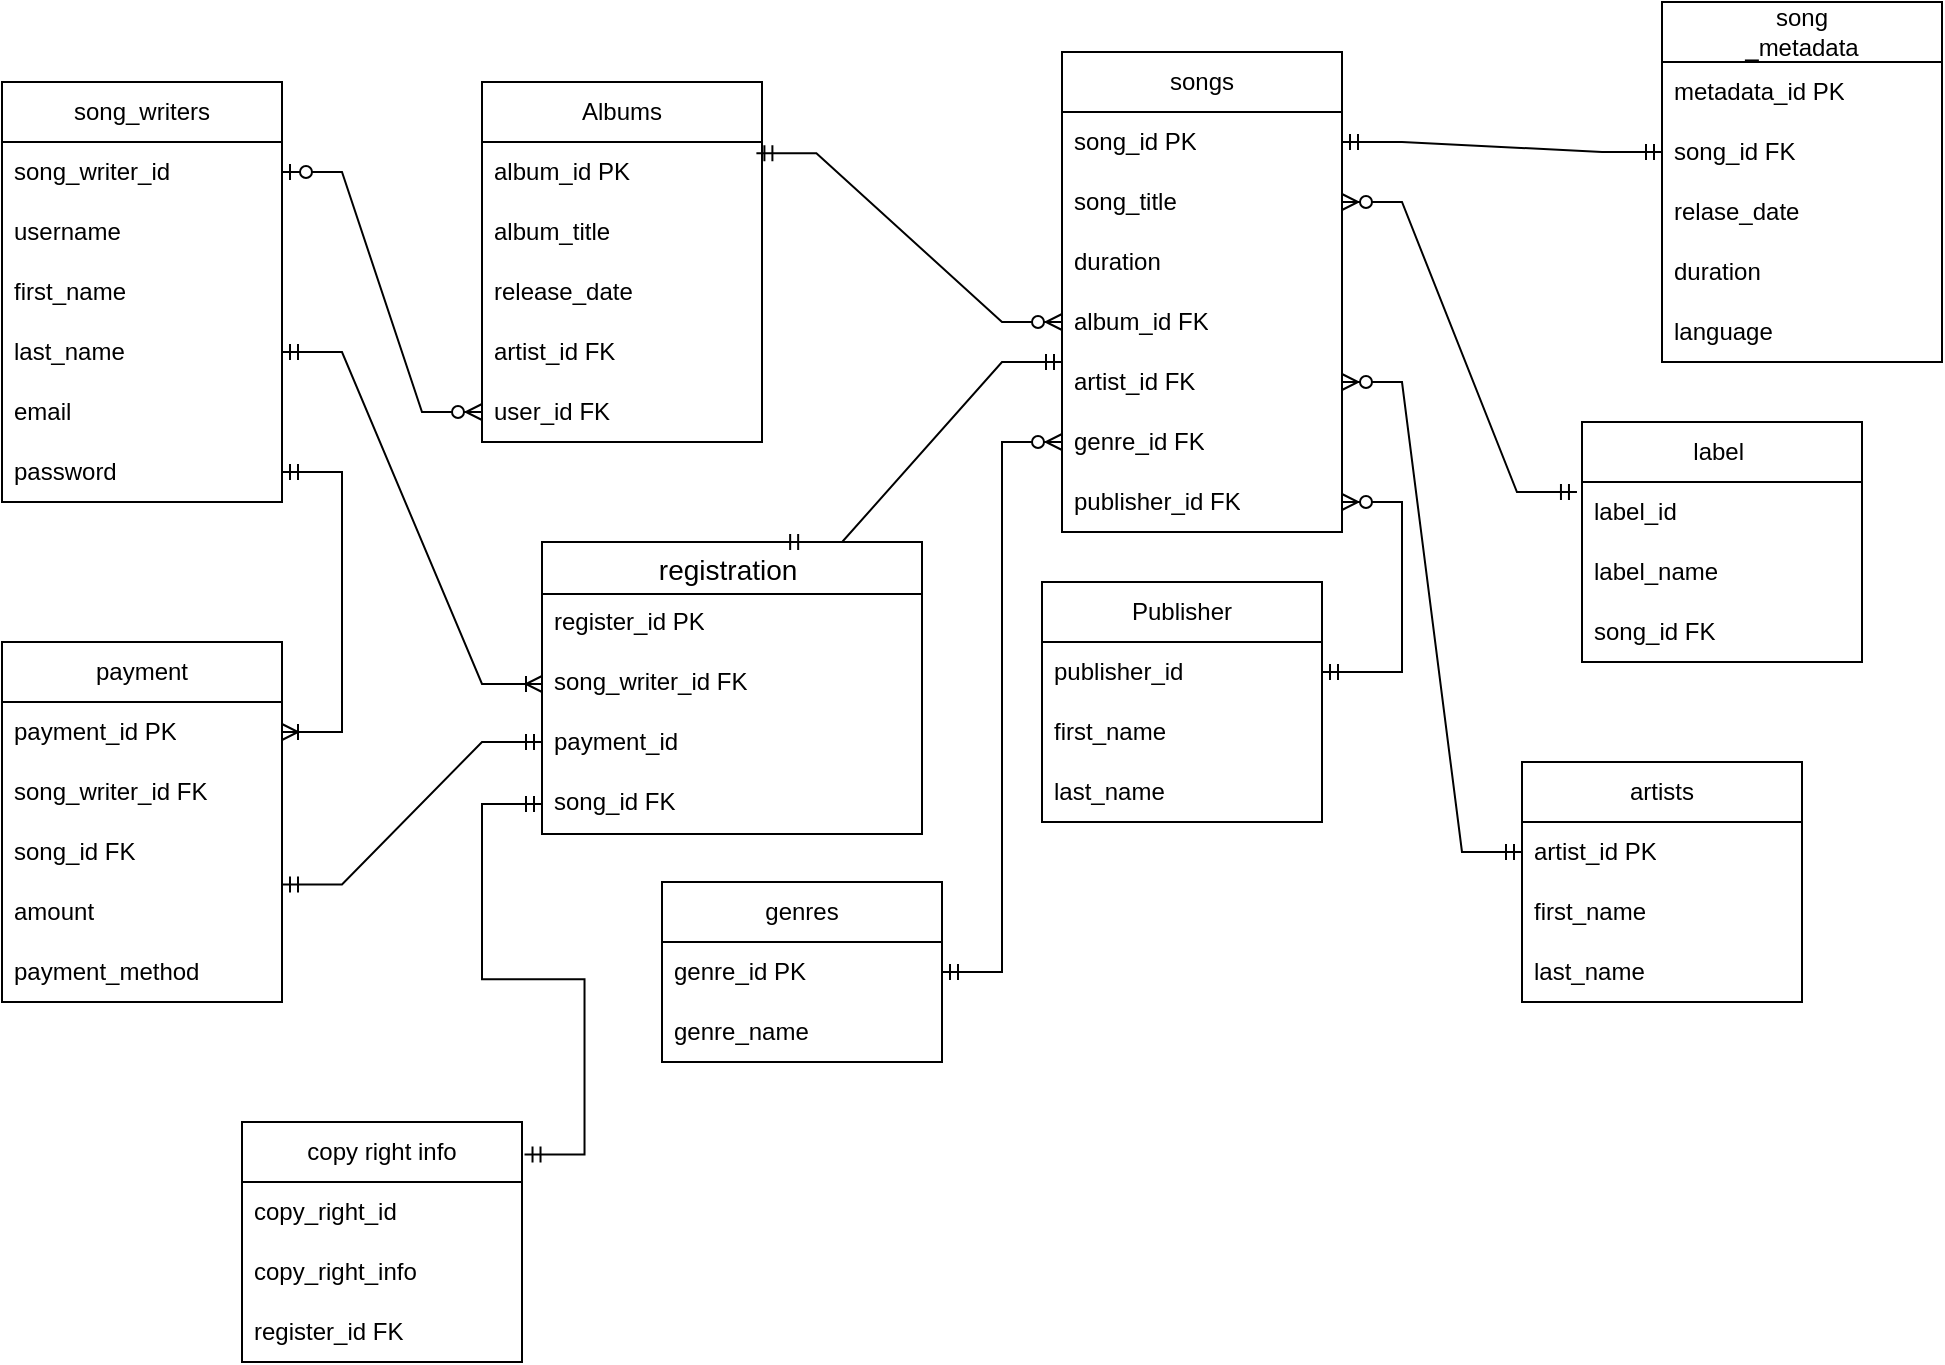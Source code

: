 <mxfile version="24.0.7" type="device">
  <diagram name="Page-1" id="Uv8rtRLwI6DBhu4xJGs0">
    <mxGraphModel dx="1100" dy="585" grid="1" gridSize="10" guides="1" tooltips="1" connect="1" arrows="1" fold="1" page="1" pageScale="1" pageWidth="1200" pageHeight="1600" math="0" shadow="0">
      <root>
        <mxCell id="0" />
        <mxCell id="1" parent="0" />
        <mxCell id="s11LL-Ssqb0skLR5ZeNY-1" value="song_writers" style="swimlane;fontStyle=0;childLayout=stackLayout;horizontal=1;startSize=30;horizontalStack=0;resizeParent=1;resizeParentMax=0;resizeLast=0;collapsible=1;marginBottom=0;whiteSpace=wrap;html=1;" parent="1" vertex="1">
          <mxGeometry x="90" y="60" width="140" height="210" as="geometry" />
        </mxCell>
        <mxCell id="s11LL-Ssqb0skLR5ZeNY-2" value="song_writer_id" style="text;strokeColor=none;fillColor=none;align=left;verticalAlign=middle;spacingLeft=4;spacingRight=4;overflow=hidden;points=[[0,0.5],[1,0.5]];portConstraint=eastwest;rotatable=0;whiteSpace=wrap;html=1;" parent="s11LL-Ssqb0skLR5ZeNY-1" vertex="1">
          <mxGeometry y="30" width="140" height="30" as="geometry" />
        </mxCell>
        <mxCell id="s11LL-Ssqb0skLR5ZeNY-3" value="username" style="text;strokeColor=none;fillColor=none;align=left;verticalAlign=middle;spacingLeft=4;spacingRight=4;overflow=hidden;points=[[0,0.5],[1,0.5]];portConstraint=eastwest;rotatable=0;whiteSpace=wrap;html=1;" parent="s11LL-Ssqb0skLR5ZeNY-1" vertex="1">
          <mxGeometry y="60" width="140" height="30" as="geometry" />
        </mxCell>
        <mxCell id="s11LL-Ssqb0skLR5ZeNY-4" value="first_name" style="text;strokeColor=none;fillColor=none;align=left;verticalAlign=middle;spacingLeft=4;spacingRight=4;overflow=hidden;points=[[0,0.5],[1,0.5]];portConstraint=eastwest;rotatable=0;whiteSpace=wrap;html=1;imageHeight=24;" parent="s11LL-Ssqb0skLR5ZeNY-1" vertex="1">
          <mxGeometry y="90" width="140" height="30" as="geometry" />
        </mxCell>
        <mxCell id="kmV99l83lfblxgex9i0g-29" value="last_name" style="text;strokeColor=none;fillColor=none;align=left;verticalAlign=middle;spacingLeft=4;spacingRight=4;overflow=hidden;points=[[0,0.5],[1,0.5]];portConstraint=eastwest;rotatable=0;whiteSpace=wrap;html=1;imageHeight=24;" parent="s11LL-Ssqb0skLR5ZeNY-1" vertex="1">
          <mxGeometry y="120" width="140" height="30" as="geometry" />
        </mxCell>
        <mxCell id="kmV99l83lfblxgex9i0g-30" value="email" style="text;strokeColor=none;fillColor=none;align=left;verticalAlign=middle;spacingLeft=4;spacingRight=4;overflow=hidden;points=[[0,0.5],[1,0.5]];portConstraint=eastwest;rotatable=0;whiteSpace=wrap;html=1;imageHeight=24;" parent="s11LL-Ssqb0skLR5ZeNY-1" vertex="1">
          <mxGeometry y="150" width="140" height="30" as="geometry" />
        </mxCell>
        <mxCell id="kmV99l83lfblxgex9i0g-31" value="password" style="text;strokeColor=none;fillColor=none;align=left;verticalAlign=middle;spacingLeft=4;spacingRight=4;overflow=hidden;points=[[0,0.5],[1,0.5]];portConstraint=eastwest;rotatable=0;whiteSpace=wrap;html=1;imageHeight=24;" parent="s11LL-Ssqb0skLR5ZeNY-1" vertex="1">
          <mxGeometry y="180" width="140" height="30" as="geometry" />
        </mxCell>
        <mxCell id="s11LL-Ssqb0skLR5ZeNY-5" value="Albums" style="swimlane;fontStyle=0;childLayout=stackLayout;horizontal=1;startSize=30;horizontalStack=0;resizeParent=1;resizeParentMax=0;resizeLast=0;collapsible=1;marginBottom=0;whiteSpace=wrap;html=1;" parent="1" vertex="1">
          <mxGeometry x="330" y="60" width="140" height="180" as="geometry" />
        </mxCell>
        <mxCell id="s11LL-Ssqb0skLR5ZeNY-6" value="album_id PK" style="text;strokeColor=none;fillColor=none;align=left;verticalAlign=middle;spacingLeft=4;spacingRight=4;overflow=hidden;points=[[0,0.5],[1,0.5]];portConstraint=eastwest;rotatable=0;whiteSpace=wrap;html=1;" parent="s11LL-Ssqb0skLR5ZeNY-5" vertex="1">
          <mxGeometry y="30" width="140" height="30" as="geometry" />
        </mxCell>
        <mxCell id="s11LL-Ssqb0skLR5ZeNY-7" value="album_title" style="text;strokeColor=none;fillColor=none;align=left;verticalAlign=middle;spacingLeft=4;spacingRight=4;overflow=hidden;points=[[0,0.5],[1,0.5]];portConstraint=eastwest;rotatable=0;whiteSpace=wrap;html=1;" parent="s11LL-Ssqb0skLR5ZeNY-5" vertex="1">
          <mxGeometry y="60" width="140" height="30" as="geometry" />
        </mxCell>
        <mxCell id="s11LL-Ssqb0skLR5ZeNY-8" value="release_date" style="text;strokeColor=none;fillColor=none;align=left;verticalAlign=middle;spacingLeft=4;spacingRight=4;overflow=hidden;points=[[0,0.5],[1,0.5]];portConstraint=eastwest;rotatable=0;whiteSpace=wrap;html=1;" parent="s11LL-Ssqb0skLR5ZeNY-5" vertex="1">
          <mxGeometry y="90" width="140" height="30" as="geometry" />
        </mxCell>
        <mxCell id="kmV99l83lfblxgex9i0g-32" value="artist_id FK" style="text;strokeColor=none;fillColor=none;align=left;verticalAlign=middle;spacingLeft=4;spacingRight=4;overflow=hidden;points=[[0,0.5],[1,0.5]];portConstraint=eastwest;rotatable=0;whiteSpace=wrap;html=1;" parent="s11LL-Ssqb0skLR5ZeNY-5" vertex="1">
          <mxGeometry y="120" width="140" height="30" as="geometry" />
        </mxCell>
        <mxCell id="QXSgPwCXqMFNMHp9d2ud-1" value="user_id FK" style="text;strokeColor=none;fillColor=none;align=left;verticalAlign=middle;spacingLeft=4;spacingRight=4;overflow=hidden;points=[[0,0.5],[1,0.5]];portConstraint=eastwest;rotatable=0;whiteSpace=wrap;html=1;" vertex="1" parent="s11LL-Ssqb0skLR5ZeNY-5">
          <mxGeometry y="150" width="140" height="30" as="geometry" />
        </mxCell>
        <mxCell id="s11LL-Ssqb0skLR5ZeNY-9" value="songs" style="swimlane;fontStyle=0;childLayout=stackLayout;horizontal=1;startSize=30;horizontalStack=0;resizeParent=1;resizeParentMax=0;resizeLast=0;collapsible=1;marginBottom=0;whiteSpace=wrap;html=1;" parent="1" vertex="1">
          <mxGeometry x="620" y="45" width="140" height="240" as="geometry" />
        </mxCell>
        <mxCell id="s11LL-Ssqb0skLR5ZeNY-10" value="song_id PK" style="text;strokeColor=none;fillColor=none;align=left;verticalAlign=middle;spacingLeft=4;spacingRight=4;overflow=hidden;points=[[0,0.5],[1,0.5]];portConstraint=eastwest;rotatable=0;whiteSpace=wrap;html=1;" parent="s11LL-Ssqb0skLR5ZeNY-9" vertex="1">
          <mxGeometry y="30" width="140" height="30" as="geometry" />
        </mxCell>
        <mxCell id="s11LL-Ssqb0skLR5ZeNY-11" value="song_title" style="text;strokeColor=none;fillColor=none;align=left;verticalAlign=middle;spacingLeft=4;spacingRight=4;overflow=hidden;points=[[0,0.5],[1,0.5]];portConstraint=eastwest;rotatable=0;whiteSpace=wrap;html=1;" parent="s11LL-Ssqb0skLR5ZeNY-9" vertex="1">
          <mxGeometry y="60" width="140" height="30" as="geometry" />
        </mxCell>
        <mxCell id="s11LL-Ssqb0skLR5ZeNY-12" value="duration" style="text;strokeColor=none;fillColor=none;align=left;verticalAlign=middle;spacingLeft=4;spacingRight=4;overflow=hidden;points=[[0,0.5],[1,0.5]];portConstraint=eastwest;rotatable=0;whiteSpace=wrap;html=1;" parent="s11LL-Ssqb0skLR5ZeNY-9" vertex="1">
          <mxGeometry y="90" width="140" height="30" as="geometry" />
        </mxCell>
        <mxCell id="kmV99l83lfblxgex9i0g-34" value="album_id FK" style="text;strokeColor=none;fillColor=none;align=left;verticalAlign=middle;spacingLeft=4;spacingRight=4;overflow=hidden;points=[[0,0.5],[1,0.5]];portConstraint=eastwest;rotatable=0;whiteSpace=wrap;html=1;" parent="s11LL-Ssqb0skLR5ZeNY-9" vertex="1">
          <mxGeometry y="120" width="140" height="30" as="geometry" />
        </mxCell>
        <mxCell id="kmV99l83lfblxgex9i0g-35" value="artist_id FK" style="text;strokeColor=none;fillColor=none;align=left;verticalAlign=middle;spacingLeft=4;spacingRight=4;overflow=hidden;points=[[0,0.5],[1,0.5]];portConstraint=eastwest;rotatable=0;whiteSpace=wrap;html=1;" parent="s11LL-Ssqb0skLR5ZeNY-9" vertex="1">
          <mxGeometry y="150" width="140" height="30" as="geometry" />
        </mxCell>
        <mxCell id="kmV99l83lfblxgex9i0g-40" value="genre_id FK" style="text;strokeColor=none;fillColor=none;align=left;verticalAlign=middle;spacingLeft=4;spacingRight=4;overflow=hidden;points=[[0,0.5],[1,0.5]];portConstraint=eastwest;rotatable=0;whiteSpace=wrap;html=1;" parent="s11LL-Ssqb0skLR5ZeNY-9" vertex="1">
          <mxGeometry y="180" width="140" height="30" as="geometry" />
        </mxCell>
        <mxCell id="QXSgPwCXqMFNMHp9d2ud-11" value="publisher_id FK" style="text;strokeColor=none;fillColor=none;align=left;verticalAlign=middle;spacingLeft=4;spacingRight=4;overflow=hidden;points=[[0,0.5],[1,0.5]];portConstraint=eastwest;rotatable=0;whiteSpace=wrap;html=1;" vertex="1" parent="s11LL-Ssqb0skLR5ZeNY-9">
          <mxGeometry y="210" width="140" height="30" as="geometry" />
        </mxCell>
        <mxCell id="kmV99l83lfblxgex9i0g-5" value="payment" style="swimlane;fontStyle=0;childLayout=stackLayout;horizontal=1;startSize=30;horizontalStack=0;resizeParent=1;resizeParentMax=0;resizeLast=0;collapsible=1;marginBottom=0;whiteSpace=wrap;html=1;" parent="1" vertex="1">
          <mxGeometry x="90" y="340" width="140" height="180" as="geometry" />
        </mxCell>
        <mxCell id="kmV99l83lfblxgex9i0g-6" value="payment_id PK" style="text;strokeColor=none;fillColor=none;align=left;verticalAlign=middle;spacingLeft=4;spacingRight=4;overflow=hidden;points=[[0,0.5],[1,0.5]];portConstraint=eastwest;rotatable=0;whiteSpace=wrap;html=1;" parent="kmV99l83lfblxgex9i0g-5" vertex="1">
          <mxGeometry y="30" width="140" height="30" as="geometry" />
        </mxCell>
        <mxCell id="kmV99l83lfblxgex9i0g-7" value="song_writer_id FK" style="text;strokeColor=none;fillColor=none;align=left;verticalAlign=middle;spacingLeft=4;spacingRight=4;overflow=hidden;points=[[0,0.5],[1,0.5]];portConstraint=eastwest;rotatable=0;whiteSpace=wrap;html=1;" parent="kmV99l83lfblxgex9i0g-5" vertex="1">
          <mxGeometry y="60" width="140" height="30" as="geometry" />
        </mxCell>
        <mxCell id="kmV99l83lfblxgex9i0g-8" value="song_id FK" style="text;strokeColor=none;fillColor=none;align=left;verticalAlign=middle;spacingLeft=4;spacingRight=4;overflow=hidden;points=[[0,0.5],[1,0.5]];portConstraint=eastwest;rotatable=0;whiteSpace=wrap;html=1;" parent="kmV99l83lfblxgex9i0g-5" vertex="1">
          <mxGeometry y="90" width="140" height="30" as="geometry" />
        </mxCell>
        <mxCell id="kmV99l83lfblxgex9i0g-39" value="amount" style="text;strokeColor=none;fillColor=none;align=left;verticalAlign=middle;spacingLeft=4;spacingRight=4;overflow=hidden;points=[[0,0.5],[1,0.5]];portConstraint=eastwest;rotatable=0;whiteSpace=wrap;html=1;" parent="kmV99l83lfblxgex9i0g-5" vertex="1">
          <mxGeometry y="120" width="140" height="30" as="geometry" />
        </mxCell>
        <mxCell id="QXSgPwCXqMFNMHp9d2ud-29" value="payment_method" style="text;strokeColor=none;fillColor=none;align=left;verticalAlign=middle;spacingLeft=4;spacingRight=4;overflow=hidden;points=[[0,0.5],[1,0.5]];portConstraint=eastwest;rotatable=0;whiteSpace=wrap;html=1;" vertex="1" parent="kmV99l83lfblxgex9i0g-5">
          <mxGeometry y="150" width="140" height="30" as="geometry" />
        </mxCell>
        <mxCell id="kmV99l83lfblxgex9i0g-9" value="artists" style="swimlane;fontStyle=0;childLayout=stackLayout;horizontal=1;startSize=30;horizontalStack=0;resizeParent=1;resizeParentMax=0;resizeLast=0;collapsible=1;marginBottom=0;whiteSpace=wrap;html=1;" parent="1" vertex="1">
          <mxGeometry x="850" y="400" width="140" height="120" as="geometry" />
        </mxCell>
        <mxCell id="kmV99l83lfblxgex9i0g-10" value="artist_id PK" style="text;strokeColor=none;fillColor=none;align=left;verticalAlign=middle;spacingLeft=4;spacingRight=4;overflow=hidden;points=[[0,0.5],[1,0.5]];portConstraint=eastwest;rotatable=0;whiteSpace=wrap;html=1;" parent="kmV99l83lfblxgex9i0g-9" vertex="1">
          <mxGeometry y="30" width="140" height="30" as="geometry" />
        </mxCell>
        <mxCell id="kmV99l83lfblxgex9i0g-11" value="first_name" style="text;strokeColor=none;fillColor=none;align=left;verticalAlign=middle;spacingLeft=4;spacingRight=4;overflow=hidden;points=[[0,0.5],[1,0.5]];portConstraint=eastwest;rotatable=0;whiteSpace=wrap;html=1;" parent="kmV99l83lfblxgex9i0g-9" vertex="1">
          <mxGeometry y="60" width="140" height="30" as="geometry" />
        </mxCell>
        <mxCell id="kmV99l83lfblxgex9i0g-12" value="last_name" style="text;strokeColor=none;fillColor=none;align=left;verticalAlign=middle;spacingLeft=4;spacingRight=4;overflow=hidden;points=[[0,0.5],[1,0.5]];portConstraint=eastwest;rotatable=0;whiteSpace=wrap;html=1;" parent="kmV99l83lfblxgex9i0g-9" vertex="1">
          <mxGeometry y="90" width="140" height="30" as="geometry" />
        </mxCell>
        <mxCell id="kmV99l83lfblxgex9i0g-17" value="genres" style="swimlane;fontStyle=0;childLayout=stackLayout;horizontal=1;startSize=30;horizontalStack=0;resizeParent=1;resizeParentMax=0;resizeLast=0;collapsible=1;marginBottom=0;whiteSpace=wrap;html=1;" parent="1" vertex="1">
          <mxGeometry x="420" y="460" width="140" height="90" as="geometry" />
        </mxCell>
        <mxCell id="kmV99l83lfblxgex9i0g-18" value="genre_id PK" style="text;strokeColor=none;fillColor=none;align=left;verticalAlign=middle;spacingLeft=4;spacingRight=4;overflow=hidden;points=[[0,0.5],[1,0.5]];portConstraint=eastwest;rotatable=0;whiteSpace=wrap;html=1;" parent="kmV99l83lfblxgex9i0g-17" vertex="1">
          <mxGeometry y="30" width="140" height="30" as="geometry" />
        </mxCell>
        <mxCell id="kmV99l83lfblxgex9i0g-19" value="genre_name" style="text;strokeColor=none;fillColor=none;align=left;verticalAlign=middle;spacingLeft=4;spacingRight=4;overflow=hidden;points=[[0,0.5],[1,0.5]];portConstraint=eastwest;rotatable=0;whiteSpace=wrap;html=1;" parent="kmV99l83lfblxgex9i0g-17" vertex="1">
          <mxGeometry y="60" width="140" height="30" as="geometry" />
        </mxCell>
        <mxCell id="QXSgPwCXqMFNMHp9d2ud-2" value="" style="edgeStyle=entityRelationEdgeStyle;fontSize=12;html=1;endArrow=ERzeroToMany;startArrow=ERzeroToOne;rounded=0;entryX=0;entryY=0.5;entryDx=0;entryDy=0;" edge="1" parent="1" source="s11LL-Ssqb0skLR5ZeNY-2" target="QXSgPwCXqMFNMHp9d2ud-1">
          <mxGeometry width="100" height="100" relative="1" as="geometry">
            <mxPoint x="230" y="180" as="sourcePoint" />
            <mxPoint x="310" y="240" as="targetPoint" />
          </mxGeometry>
        </mxCell>
        <mxCell id="QXSgPwCXqMFNMHp9d2ud-3" value="" style="edgeStyle=entityRelationEdgeStyle;fontSize=12;html=1;endArrow=ERzeroToMany;startArrow=ERmandOne;rounded=0;exitX=0.98;exitY=0.187;exitDx=0;exitDy=0;exitPerimeter=0;" edge="1" parent="1" source="s11LL-Ssqb0skLR5ZeNY-6" target="kmV99l83lfblxgex9i0g-34">
          <mxGeometry width="100" height="100" relative="1" as="geometry">
            <mxPoint x="470" y="200" as="sourcePoint" />
            <mxPoint x="610" y="90" as="targetPoint" />
            <Array as="points">
              <mxPoint x="590" y="110" />
            </Array>
          </mxGeometry>
        </mxCell>
        <mxCell id="QXSgPwCXqMFNMHp9d2ud-5" value="" style="edgeStyle=entityRelationEdgeStyle;fontSize=12;html=1;endArrow=ERzeroToMany;startArrow=ERmandOne;rounded=0;exitX=0;exitY=0.5;exitDx=0;exitDy=0;" edge="1" parent="1" source="kmV99l83lfblxgex9i0g-10" target="kmV99l83lfblxgex9i0g-35">
          <mxGeometry width="100" height="100" relative="1" as="geometry">
            <mxPoint x="750" y="310" as="sourcePoint" />
            <mxPoint x="850" y="210" as="targetPoint" />
          </mxGeometry>
        </mxCell>
        <mxCell id="QXSgPwCXqMFNMHp9d2ud-6" value="" style="edgeStyle=entityRelationEdgeStyle;fontSize=12;html=1;endArrow=ERzeroToMany;startArrow=ERmandOne;rounded=0;exitX=1;exitY=0.5;exitDx=0;exitDy=0;" edge="1" parent="1" source="kmV99l83lfblxgex9i0g-18">
          <mxGeometry width="100" height="100" relative="1" as="geometry">
            <mxPoint x="490" y="340" as="sourcePoint" />
            <mxPoint x="620" y="240" as="targetPoint" />
          </mxGeometry>
        </mxCell>
        <mxCell id="QXSgPwCXqMFNMHp9d2ud-7" value="Publisher" style="swimlane;fontStyle=0;childLayout=stackLayout;horizontal=1;startSize=30;horizontalStack=0;resizeParent=1;resizeParentMax=0;resizeLast=0;collapsible=1;marginBottom=0;whiteSpace=wrap;html=1;" vertex="1" parent="1">
          <mxGeometry x="610" y="310" width="140" height="120" as="geometry" />
        </mxCell>
        <mxCell id="QXSgPwCXqMFNMHp9d2ud-8" value="publisher_id" style="text;strokeColor=none;fillColor=none;align=left;verticalAlign=middle;spacingLeft=4;spacingRight=4;overflow=hidden;points=[[0,0.5],[1,0.5]];portConstraint=eastwest;rotatable=0;whiteSpace=wrap;html=1;" vertex="1" parent="QXSgPwCXqMFNMHp9d2ud-7">
          <mxGeometry y="30" width="140" height="30" as="geometry" />
        </mxCell>
        <mxCell id="QXSgPwCXqMFNMHp9d2ud-9" value="first_name" style="text;strokeColor=none;fillColor=none;align=left;verticalAlign=middle;spacingLeft=4;spacingRight=4;overflow=hidden;points=[[0,0.5],[1,0.5]];portConstraint=eastwest;rotatable=0;whiteSpace=wrap;html=1;" vertex="1" parent="QXSgPwCXqMFNMHp9d2ud-7">
          <mxGeometry y="60" width="140" height="30" as="geometry" />
        </mxCell>
        <mxCell id="QXSgPwCXqMFNMHp9d2ud-10" value="last_name" style="text;strokeColor=none;fillColor=none;align=left;verticalAlign=middle;spacingLeft=4;spacingRight=4;overflow=hidden;points=[[0,0.5],[1,0.5]];portConstraint=eastwest;rotatable=0;whiteSpace=wrap;html=1;" vertex="1" parent="QXSgPwCXqMFNMHp9d2ud-7">
          <mxGeometry y="90" width="140" height="30" as="geometry" />
        </mxCell>
        <mxCell id="QXSgPwCXqMFNMHp9d2ud-12" value="" style="edgeStyle=entityRelationEdgeStyle;fontSize=12;html=1;endArrow=ERzeroToMany;startArrow=ERmandOne;rounded=0;exitX=1;exitY=0.5;exitDx=0;exitDy=0;" edge="1" parent="1" source="QXSgPwCXqMFNMHp9d2ud-8" target="QXSgPwCXqMFNMHp9d2ud-11">
          <mxGeometry width="100" height="100" relative="1" as="geometry">
            <mxPoint x="490" y="380" as="sourcePoint" />
            <mxPoint x="590" y="280" as="targetPoint" />
          </mxGeometry>
        </mxCell>
        <mxCell id="QXSgPwCXqMFNMHp9d2ud-13" value="copy right info" style="swimlane;fontStyle=0;childLayout=stackLayout;horizontal=1;startSize=30;horizontalStack=0;resizeParent=1;resizeParentMax=0;resizeLast=0;collapsible=1;marginBottom=0;whiteSpace=wrap;html=1;" vertex="1" parent="1">
          <mxGeometry x="210" y="580" width="140" height="120" as="geometry" />
        </mxCell>
        <mxCell id="QXSgPwCXqMFNMHp9d2ud-14" value="copy_right_id" style="text;strokeColor=none;fillColor=none;align=left;verticalAlign=middle;spacingLeft=4;spacingRight=4;overflow=hidden;points=[[0,0.5],[1,0.5]];portConstraint=eastwest;rotatable=0;whiteSpace=wrap;html=1;" vertex="1" parent="QXSgPwCXqMFNMHp9d2ud-13">
          <mxGeometry y="30" width="140" height="30" as="geometry" />
        </mxCell>
        <mxCell id="QXSgPwCXqMFNMHp9d2ud-15" value="copy_right_info" style="text;strokeColor=none;fillColor=none;align=left;verticalAlign=middle;spacingLeft=4;spacingRight=4;overflow=hidden;points=[[0,0.5],[1,0.5]];portConstraint=eastwest;rotatable=0;whiteSpace=wrap;html=1;" vertex="1" parent="QXSgPwCXqMFNMHp9d2ud-13">
          <mxGeometry y="60" width="140" height="30" as="geometry" />
        </mxCell>
        <mxCell id="QXSgPwCXqMFNMHp9d2ud-16" value="register_id FK" style="text;strokeColor=none;fillColor=none;align=left;verticalAlign=middle;spacingLeft=4;spacingRight=4;overflow=hidden;points=[[0,0.5],[1,0.5]];portConstraint=eastwest;rotatable=0;whiteSpace=wrap;html=1;" vertex="1" parent="QXSgPwCXqMFNMHp9d2ud-13">
          <mxGeometry y="90" width="140" height="30" as="geometry" />
        </mxCell>
        <mxCell id="QXSgPwCXqMFNMHp9d2ud-18" value="label&amp;nbsp;" style="swimlane;fontStyle=0;childLayout=stackLayout;horizontal=1;startSize=30;horizontalStack=0;resizeParent=1;resizeParentMax=0;resizeLast=0;collapsible=1;marginBottom=0;whiteSpace=wrap;html=1;" vertex="1" parent="1">
          <mxGeometry x="880" y="230" width="140" height="120" as="geometry" />
        </mxCell>
        <mxCell id="QXSgPwCXqMFNMHp9d2ud-19" value="label_id" style="text;strokeColor=none;fillColor=none;align=left;verticalAlign=middle;spacingLeft=4;spacingRight=4;overflow=hidden;points=[[0,0.5],[1,0.5]];portConstraint=eastwest;rotatable=0;whiteSpace=wrap;html=1;" vertex="1" parent="QXSgPwCXqMFNMHp9d2ud-18">
          <mxGeometry y="30" width="140" height="30" as="geometry" />
        </mxCell>
        <mxCell id="QXSgPwCXqMFNMHp9d2ud-20" value="label_name" style="text;strokeColor=none;fillColor=none;align=left;verticalAlign=middle;spacingLeft=4;spacingRight=4;overflow=hidden;points=[[0,0.5],[1,0.5]];portConstraint=eastwest;rotatable=0;whiteSpace=wrap;html=1;" vertex="1" parent="QXSgPwCXqMFNMHp9d2ud-18">
          <mxGeometry y="60" width="140" height="30" as="geometry" />
        </mxCell>
        <mxCell id="QXSgPwCXqMFNMHp9d2ud-21" value="song_id FK" style="text;strokeColor=none;fillColor=none;align=left;verticalAlign=middle;spacingLeft=4;spacingRight=4;overflow=hidden;points=[[0,0.5],[1,0.5]];portConstraint=eastwest;rotatable=0;whiteSpace=wrap;html=1;" vertex="1" parent="QXSgPwCXqMFNMHp9d2ud-18">
          <mxGeometry y="90" width="140" height="30" as="geometry" />
        </mxCell>
        <mxCell id="QXSgPwCXqMFNMHp9d2ud-22" value="song&lt;div&gt;_metadata&lt;/div&gt;" style="swimlane;fontStyle=0;childLayout=stackLayout;horizontal=1;startSize=30;horizontalStack=0;resizeParent=1;resizeParentMax=0;resizeLast=0;collapsible=1;marginBottom=0;whiteSpace=wrap;html=1;" vertex="1" parent="1">
          <mxGeometry x="920" y="20" width="140" height="180" as="geometry" />
        </mxCell>
        <mxCell id="QXSgPwCXqMFNMHp9d2ud-23" value="metadata_id PK" style="text;strokeColor=none;fillColor=none;align=left;verticalAlign=middle;spacingLeft=4;spacingRight=4;overflow=hidden;points=[[0,0.5],[1,0.5]];portConstraint=eastwest;rotatable=0;whiteSpace=wrap;html=1;" vertex="1" parent="QXSgPwCXqMFNMHp9d2ud-22">
          <mxGeometry y="30" width="140" height="30" as="geometry" />
        </mxCell>
        <mxCell id="QXSgPwCXqMFNMHp9d2ud-24" value="song_id FK" style="text;strokeColor=none;fillColor=none;align=left;verticalAlign=middle;spacingLeft=4;spacingRight=4;overflow=hidden;points=[[0,0.5],[1,0.5]];portConstraint=eastwest;rotatable=0;whiteSpace=wrap;html=1;" vertex="1" parent="QXSgPwCXqMFNMHp9d2ud-22">
          <mxGeometry y="60" width="140" height="30" as="geometry" />
        </mxCell>
        <mxCell id="QXSgPwCXqMFNMHp9d2ud-25" value="relase_date" style="text;strokeColor=none;fillColor=none;align=left;verticalAlign=middle;spacingLeft=4;spacingRight=4;overflow=hidden;points=[[0,0.5],[1,0.5]];portConstraint=eastwest;rotatable=0;whiteSpace=wrap;html=1;" vertex="1" parent="QXSgPwCXqMFNMHp9d2ud-22">
          <mxGeometry y="90" width="140" height="30" as="geometry" />
        </mxCell>
        <mxCell id="QXSgPwCXqMFNMHp9d2ud-26" value="duration" style="text;strokeColor=none;fillColor=none;align=left;verticalAlign=middle;spacingLeft=4;spacingRight=4;overflow=hidden;points=[[0,0.5],[1,0.5]];portConstraint=eastwest;rotatable=0;whiteSpace=wrap;html=1;" vertex="1" parent="QXSgPwCXqMFNMHp9d2ud-22">
          <mxGeometry y="120" width="140" height="30" as="geometry" />
        </mxCell>
        <mxCell id="QXSgPwCXqMFNMHp9d2ud-27" value="language" style="text;strokeColor=none;fillColor=none;align=left;verticalAlign=middle;spacingLeft=4;spacingRight=4;overflow=hidden;points=[[0,0.5],[1,0.5]];portConstraint=eastwest;rotatable=0;whiteSpace=wrap;html=1;" vertex="1" parent="QXSgPwCXqMFNMHp9d2ud-22">
          <mxGeometry y="150" width="140" height="30" as="geometry" />
        </mxCell>
        <mxCell id="QXSgPwCXqMFNMHp9d2ud-28" value="" style="edgeStyle=entityRelationEdgeStyle;fontSize=12;html=1;endArrow=ERmandOne;startArrow=ERmandOne;rounded=0;exitX=1;exitY=0.5;exitDx=0;exitDy=0;" edge="1" parent="1" source="s11LL-Ssqb0skLR5ZeNY-10" target="QXSgPwCXqMFNMHp9d2ud-24">
          <mxGeometry width="100" height="100" relative="1" as="geometry">
            <mxPoint x="780" y="140" as="sourcePoint" />
            <mxPoint x="900" y="110" as="targetPoint" />
          </mxGeometry>
        </mxCell>
        <mxCell id="QXSgPwCXqMFNMHp9d2ud-30" value="" style="edgeStyle=entityRelationEdgeStyle;fontSize=12;html=1;endArrow=ERoneToMany;startArrow=ERmandOne;rounded=0;exitX=1;exitY=0.5;exitDx=0;exitDy=0;entryX=1;entryY=0.25;entryDx=0;entryDy=0;" edge="1" parent="1" source="kmV99l83lfblxgex9i0g-31" target="kmV99l83lfblxgex9i0g-5">
          <mxGeometry width="100" height="100" relative="1" as="geometry">
            <mxPoint x="50" y="195" as="sourcePoint" />
            <mxPoint x="20" y="500" as="targetPoint" />
            <Array as="points">
              <mxPoint x="10" y="340" />
              <mxPoint x="10" y="270" />
              <mxPoint x="30" y="400" />
            </Array>
          </mxGeometry>
        </mxCell>
        <mxCell id="QXSgPwCXqMFNMHp9d2ud-31" value="registration " style="swimlane;fontStyle=0;childLayout=stackLayout;horizontal=1;startSize=26;horizontalStack=0;resizeParent=1;resizeParentMax=0;resizeLast=0;collapsible=1;marginBottom=0;align=center;fontSize=14;" vertex="1" parent="1">
          <mxGeometry x="360" y="290" width="190" height="146" as="geometry" />
        </mxCell>
        <mxCell id="QXSgPwCXqMFNMHp9d2ud-32" value="register_id PK" style="text;strokeColor=none;fillColor=none;spacingLeft=4;spacingRight=4;overflow=hidden;rotatable=0;points=[[0,0.5],[1,0.5]];portConstraint=eastwest;fontSize=12;whiteSpace=wrap;html=1;" vertex="1" parent="QXSgPwCXqMFNMHp9d2ud-31">
          <mxGeometry y="26" width="190" height="30" as="geometry" />
        </mxCell>
        <mxCell id="QXSgPwCXqMFNMHp9d2ud-34" value="song_writer_id FK" style="text;strokeColor=none;fillColor=none;spacingLeft=4;spacingRight=4;overflow=hidden;rotatable=0;points=[[0,0.5],[1,0.5]];portConstraint=eastwest;fontSize=12;whiteSpace=wrap;html=1;" vertex="1" parent="QXSgPwCXqMFNMHp9d2ud-31">
          <mxGeometry y="56" width="190" height="30" as="geometry" />
        </mxCell>
        <mxCell id="QXSgPwCXqMFNMHp9d2ud-35" value="payment_id" style="text;strokeColor=none;fillColor=none;spacingLeft=4;spacingRight=4;overflow=hidden;rotatable=0;points=[[0,0.5],[1,0.5]];portConstraint=eastwest;fontSize=12;whiteSpace=wrap;html=1;" vertex="1" parent="QXSgPwCXqMFNMHp9d2ud-31">
          <mxGeometry y="86" width="190" height="30" as="geometry" />
        </mxCell>
        <mxCell id="QXSgPwCXqMFNMHp9d2ud-36" value="song_id FK" style="text;strokeColor=none;fillColor=none;spacingLeft=4;spacingRight=4;overflow=hidden;rotatable=0;points=[[0,0.5],[1,0.5]];portConstraint=eastwest;fontSize=12;whiteSpace=wrap;html=1;" vertex="1" parent="QXSgPwCXqMFNMHp9d2ud-31">
          <mxGeometry y="116" width="190" height="30" as="geometry" />
        </mxCell>
        <mxCell id="QXSgPwCXqMFNMHp9d2ud-37" value="" style="edgeStyle=entityRelationEdgeStyle;fontSize=12;html=1;endArrow=ERoneToMany;startArrow=ERmandOne;rounded=0;exitX=1;exitY=0.5;exitDx=0;exitDy=0;entryX=0;entryY=0.5;entryDx=0;entryDy=0;" edge="1" parent="1" source="kmV99l83lfblxgex9i0g-29" target="QXSgPwCXqMFNMHp9d2ud-34">
          <mxGeometry width="100" height="100" relative="1" as="geometry">
            <mxPoint x="290" y="350" as="sourcePoint" />
            <mxPoint x="390" y="250" as="targetPoint" />
          </mxGeometry>
        </mxCell>
        <mxCell id="QXSgPwCXqMFNMHp9d2ud-38" value="" style="edgeStyle=entityRelationEdgeStyle;fontSize=12;html=1;endArrow=ERmandOne;startArrow=ERmandOne;rounded=0;exitX=1;exitY=0.042;exitDx=0;exitDy=0;exitPerimeter=0;" edge="1" parent="1" source="kmV99l83lfblxgex9i0g-39">
          <mxGeometry width="100" height="100" relative="1" as="geometry">
            <mxPoint x="260" y="490" as="sourcePoint" />
            <mxPoint x="360" y="390" as="targetPoint" />
          </mxGeometry>
        </mxCell>
        <mxCell id="QXSgPwCXqMFNMHp9d2ud-39" value="" style="edgeStyle=entityRelationEdgeStyle;fontSize=12;html=1;endArrow=ERmandOne;startArrow=ERmandOne;rounded=0;exitX=0.632;exitY=0;exitDx=0;exitDy=0;exitPerimeter=0;" edge="1" parent="1" source="QXSgPwCXqMFNMHp9d2ud-31">
          <mxGeometry width="100" height="100" relative="1" as="geometry">
            <mxPoint x="520" y="300" as="sourcePoint" />
            <mxPoint x="620" y="200" as="targetPoint" />
          </mxGeometry>
        </mxCell>
        <mxCell id="QXSgPwCXqMFNMHp9d2ud-40" value="" style="edgeStyle=entityRelationEdgeStyle;fontSize=12;html=1;endArrow=ERmandOne;startArrow=ERmandOne;rounded=0;entryX=0;entryY=0.5;entryDx=0;entryDy=0;exitX=1.009;exitY=0.135;exitDx=0;exitDy=0;exitPerimeter=0;" edge="1" parent="1" source="QXSgPwCXqMFNMHp9d2ud-13" target="QXSgPwCXqMFNMHp9d2ud-36">
          <mxGeometry width="100" height="100" relative="1" as="geometry">
            <mxPoint x="250" y="560" as="sourcePoint" />
            <mxPoint x="350" y="460" as="targetPoint" />
          </mxGeometry>
        </mxCell>
        <mxCell id="QXSgPwCXqMFNMHp9d2ud-42" value="" style="edgeStyle=entityRelationEdgeStyle;fontSize=12;html=1;endArrow=ERzeroToMany;startArrow=ERmandOne;rounded=0;entryX=1;entryY=0.5;entryDx=0;entryDy=0;exitX=-0.018;exitY=0.167;exitDx=0;exitDy=0;exitPerimeter=0;" edge="1" parent="1" source="QXSgPwCXqMFNMHp9d2ud-19" target="s11LL-Ssqb0skLR5ZeNY-11">
          <mxGeometry width="100" height="100" relative="1" as="geometry">
            <mxPoint x="800" y="230" as="sourcePoint" />
            <mxPoint x="900" y="130" as="targetPoint" />
          </mxGeometry>
        </mxCell>
      </root>
    </mxGraphModel>
  </diagram>
</mxfile>
